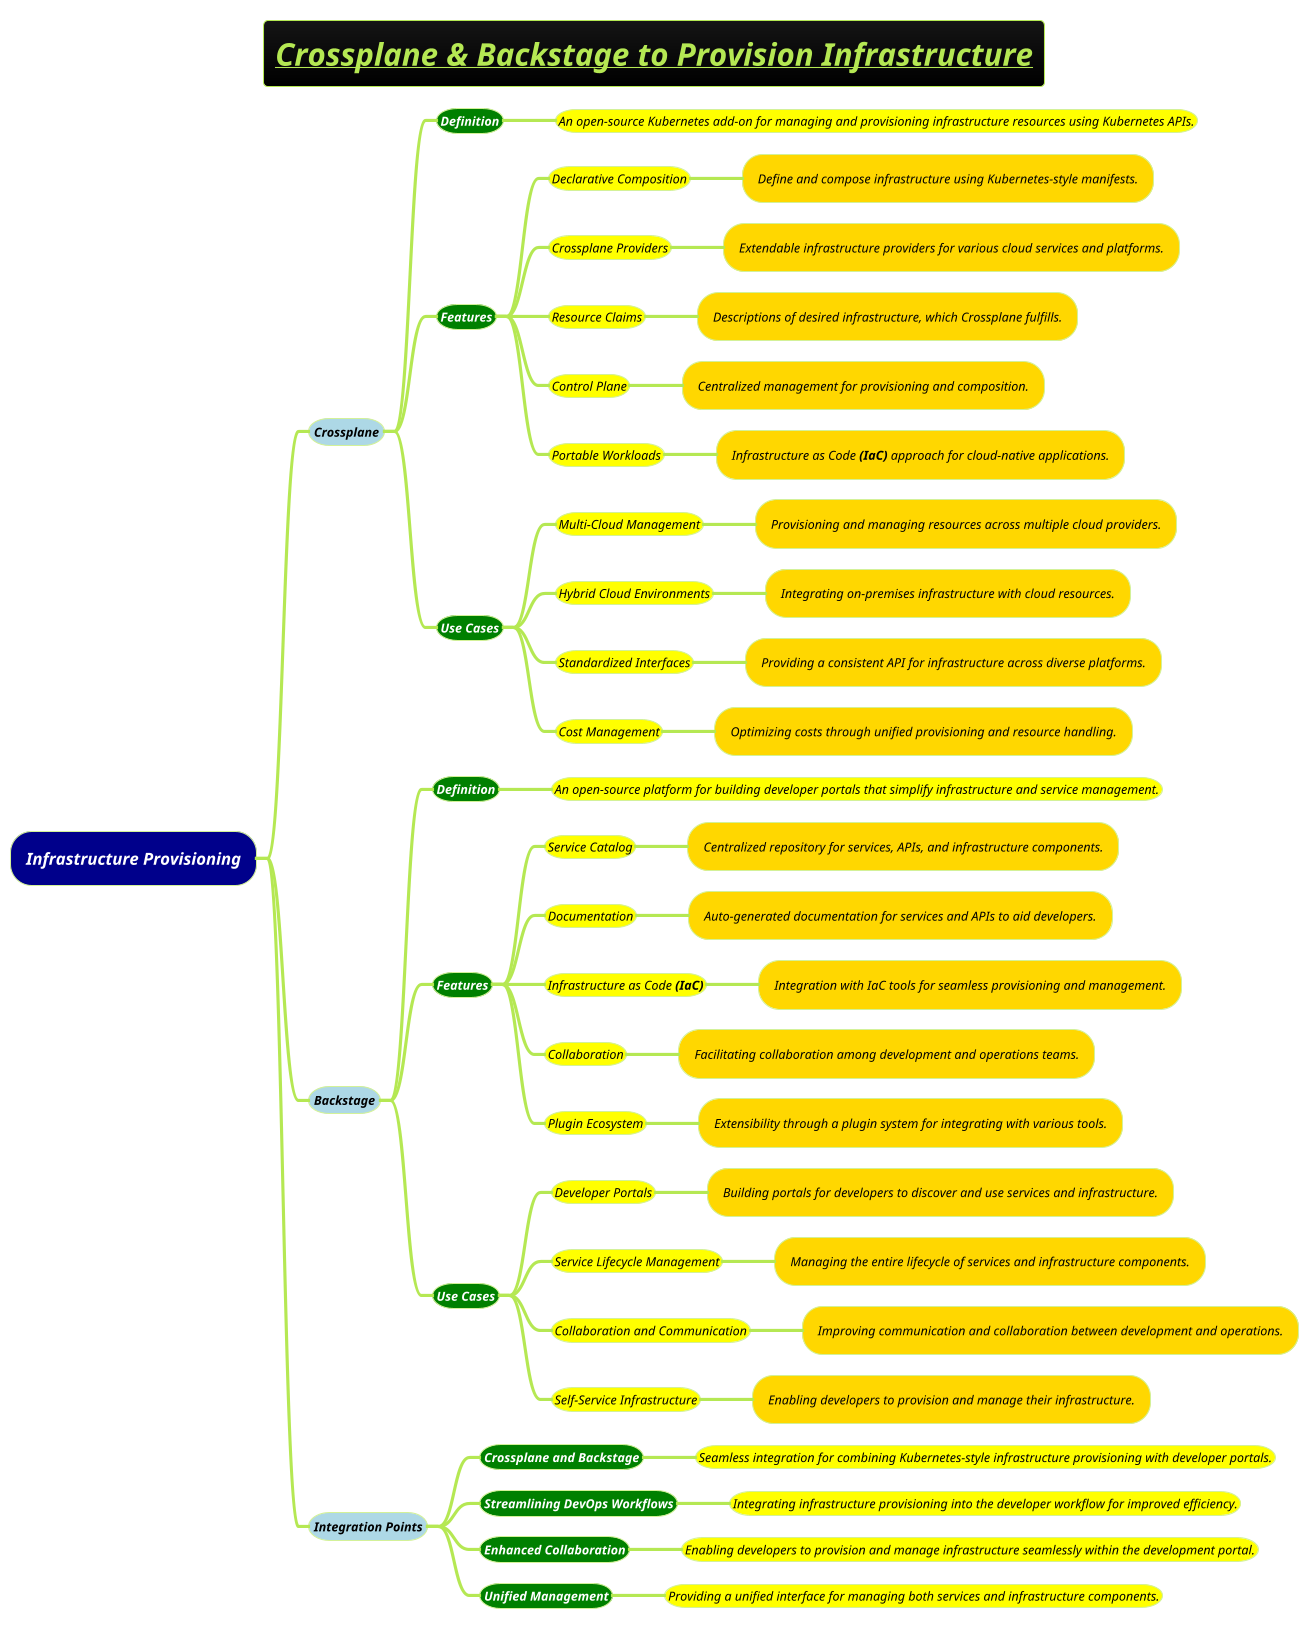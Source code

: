 @startmindmap
title =<i><size:18><b><u>Crossplane & Backstage to Provision Infrastructure
!theme hacker

*[#darkblue] <i><color #white>Infrastructure Provisioning
**[#lightblue] <i><color #black><size:12>Crossplane
***[#green] <b><i><color #white><size:12>Definition
****[#yellow] <i><color #black><size:12>An open-source Kubernetes add-on for managing and provisioning infrastructure resources using Kubernetes APIs.
***[#green] <b><i><color #white><size:12>Features
****[#yellow] <i><color #black><size:12>Declarative Composition
*****[#gold] <i><color #black><size:12>Define and compose infrastructure using Kubernetes-style manifests.
****[#yellow] <i><color #black><size:12>Crossplane Providers
*****[#gold] <i><color #black><size:12>Extendable infrastructure providers for various cloud services and platforms.
****[#yellow] <i><color #black><size:12>Resource Claims
*****[#gold] <i><color #black><size:12>Descriptions of desired infrastructure, which Crossplane fulfills.
****[#yellow] <i><color #black><size:12>Control Plane
*****[#gold] <i><color #black><size:12>Centralized management for provisioning and composition.
****[#yellow] <i><color #black><size:12>Portable Workloads
*****[#gold] <i><color #black><size:12>Infrastructure as Code **(IaC)** approach for cloud-native applications.
***[#green] <b><i><color #white><size:12>Use Cases
****[#yellow] <i><color #black><size:12>Multi-Cloud Management
*****[#gold] <i><color #black><size:12>Provisioning and managing resources across multiple cloud providers.
****[#yellow] <i><color #black><size:12>Hybrid Cloud Environments
*****[#gold] <i><color #black><size:12>Integrating on-premises infrastructure with cloud resources.
****[#yellow] <i><color #black><size:12>Standardized Interfaces
*****[#gold] <i><color #black><size:12>Providing a consistent API for infrastructure across diverse platforms.
****[#yellow] <i><color #black><size:12>Cost Management
*****[#gold] <i><color #black><size:12>Optimizing costs through unified provisioning and resource handling.
**[#lightblue] <i><color #black><size:12>Backstage
***[#green] <b><i><color #white><size:12>Definition
****[#yellow] <i><color #black><size:12>An open-source platform for building developer portals that simplify infrastructure and service management.
***[#green] <b><i><color #white><size:12>Features
****[#yellow] <i><color #black><size:12>Service Catalog
*****[#gold] <i><color #black><size:12>Centralized repository for services, APIs, and infrastructure components.
****[#yellow] <i><color #black><size:12>Documentation
*****[#gold] <i><color #black><size:12>Auto-generated documentation for services and APIs to aid developers.
****[#yellow] <i><color #black><size:12>Infrastructure as Code <b>(IaC)
*****[#gold] <i><color #black><size:12>Integration with IaC tools for seamless provisioning and management.
****[#yellow] <i><color #black><size:12>Collaboration
*****[#gold] <i><color #black><size:12>Facilitating collaboration among development and operations teams.
****[#yellow] <i><color #black><size:12>Plugin Ecosystem
*****[#gold] <i><color #black><size:12>Extensibility through a plugin system for integrating with various tools.
***[#green] <b><i><color #white><size:12>Use Cases
****[#yellow] <i><color #black><size:12>Developer Portals
*****[#gold] <i><color #black><size:12>Building portals for developers to discover and use services and infrastructure.
****[#yellow] <i><color #black><size:12>Service Lifecycle Management
*****[#gold] <i><color #black><size:12>Managing the entire lifecycle of services and infrastructure components.
****[#yellow] <i><color #black><size:12>Collaboration and Communication
*****[#gold] <i><color #black><size:12>Improving communication and collaboration between development and operations.
****[#yellow] <i><color #black><size:12>Self-Service Infrastructure
*****[#gold] <i><color #black><size:12>Enabling developers to provision and manage their infrastructure.
**[#lightblue] <i><color #black><size:12>Integration Points
***[#green] <b><i><color #white><size:12>Crossplane and Backstage
****[#yellow] <i><color #black><size:12>Seamless integration for combining Kubernetes-style infrastructure provisioning with developer portals.
***[#green] <b><i><color #white><size:12>Streamlining DevOps Workflows
****[#yellow] <i><color #black><size:12>Integrating infrastructure provisioning into the developer workflow for improved efficiency.
***[#green] <b><i><color #white><size:12>Enhanced Collaboration
****[#yellow] <i><color #black><size:12>Enabling developers to provision and manage infrastructure seamlessly within the development portal.
***[#green] <b><i><color #white><size:12>Unified Management
****[#yellow] <i><color #black><size:12>Providing a unified interface for managing both services and infrastructure components.

@endmindmap
